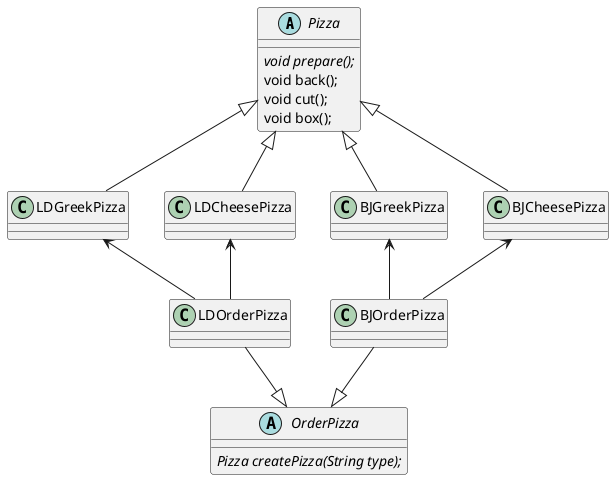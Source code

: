 @startuml

abstract class Pizza {
    {abstract} void prepare();
    void back();
    void cut();
    void box();
}

BJCheesePizza -up-|> Pizza
LDCheesePizza -up-|> Pizza
BJGreekPizza -up-|> Pizza
LDGreekPizza -up-|> Pizza

abstract class OrderPizza {
    {abstract} Pizza createPizza(String type);
}
class BJOrderPizza
class LDOrderPizza

BJOrderPizza --|> OrderPizza
LDOrderPizza --|> OrderPizza

BJOrderPizza -up-> BJCheesePizza
BJOrderPizza -up-> BJGreekPizza

LDOrderPizza -up-> LDCheesePizza
LDOrderPizza -up-> LDGreekPizza

@enduml